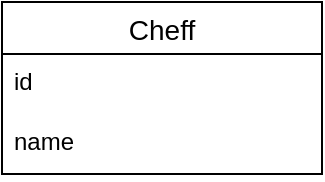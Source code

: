 <mxfile version="14.9.2" type="github"><diagram id="TpzlO9uX-_jSFxg_mChm" name="ERD"><mxGraphModel dx="1038" dy="579" grid="1" gridSize="10" guides="1" tooltips="1" connect="1" arrows="1" fold="1" page="1" pageScale="1" pageWidth="827" pageHeight="1169" math="0" shadow="0"><root><mxCell id="0"/><mxCell id="1" parent="0"/><mxCell id="zTbkuXteLoFAeEGaIJoD-1" value="Cheff" style="swimlane;fontStyle=0;childLayout=stackLayout;horizontal=1;startSize=26;horizontalStack=0;resizeParent=1;resizeParentMax=0;resizeLast=0;collapsible=1;marginBottom=0;align=center;fontSize=14;" vertex="1" parent="1"><mxGeometry x="50" y="110" width="160" height="86" as="geometry"/></mxCell><mxCell id="zTbkuXteLoFAeEGaIJoD-2" value="id" style="text;strokeColor=none;fillColor=none;spacingLeft=4;spacingRight=4;overflow=hidden;rotatable=0;points=[[0,0.5],[1,0.5]];portConstraint=eastwest;fontSize=12;" vertex="1" parent="zTbkuXteLoFAeEGaIJoD-1"><mxGeometry y="26" width="160" height="30" as="geometry"/></mxCell><mxCell id="zTbkuXteLoFAeEGaIJoD-3" value="name" style="text;strokeColor=none;fillColor=none;spacingLeft=4;spacingRight=4;overflow=hidden;rotatable=0;points=[[0,0.5],[1,0.5]];portConstraint=eastwest;fontSize=12;" vertex="1" parent="zTbkuXteLoFAeEGaIJoD-1"><mxGeometry y="56" width="160" height="30" as="geometry"/></mxCell></root></mxGraphModel></diagram></mxfile>
